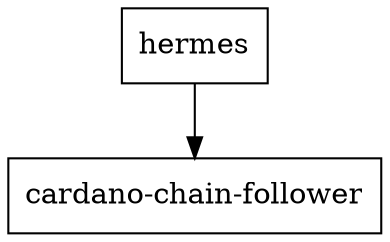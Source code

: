 digraph {
    0 [ label = "hermes" shape = box]
    1 [ label = "cardano-chain-follower" shape = box]
    0 -> 1 [ ]
}

